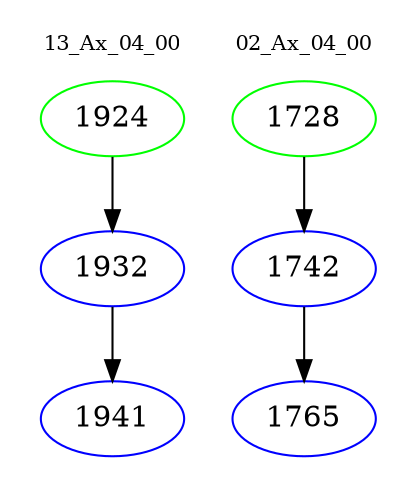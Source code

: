 digraph{
subgraph cluster_0 {
color = white
label = "13_Ax_04_00";
fontsize=10;
T0_1924 [label="1924", color="green"]
T0_1924 -> T0_1932 [color="black"]
T0_1932 [label="1932", color="blue"]
T0_1932 -> T0_1941 [color="black"]
T0_1941 [label="1941", color="blue"]
}
subgraph cluster_1 {
color = white
label = "02_Ax_04_00";
fontsize=10;
T1_1728 [label="1728", color="green"]
T1_1728 -> T1_1742 [color="black"]
T1_1742 [label="1742", color="blue"]
T1_1742 -> T1_1765 [color="black"]
T1_1765 [label="1765", color="blue"]
}
}
